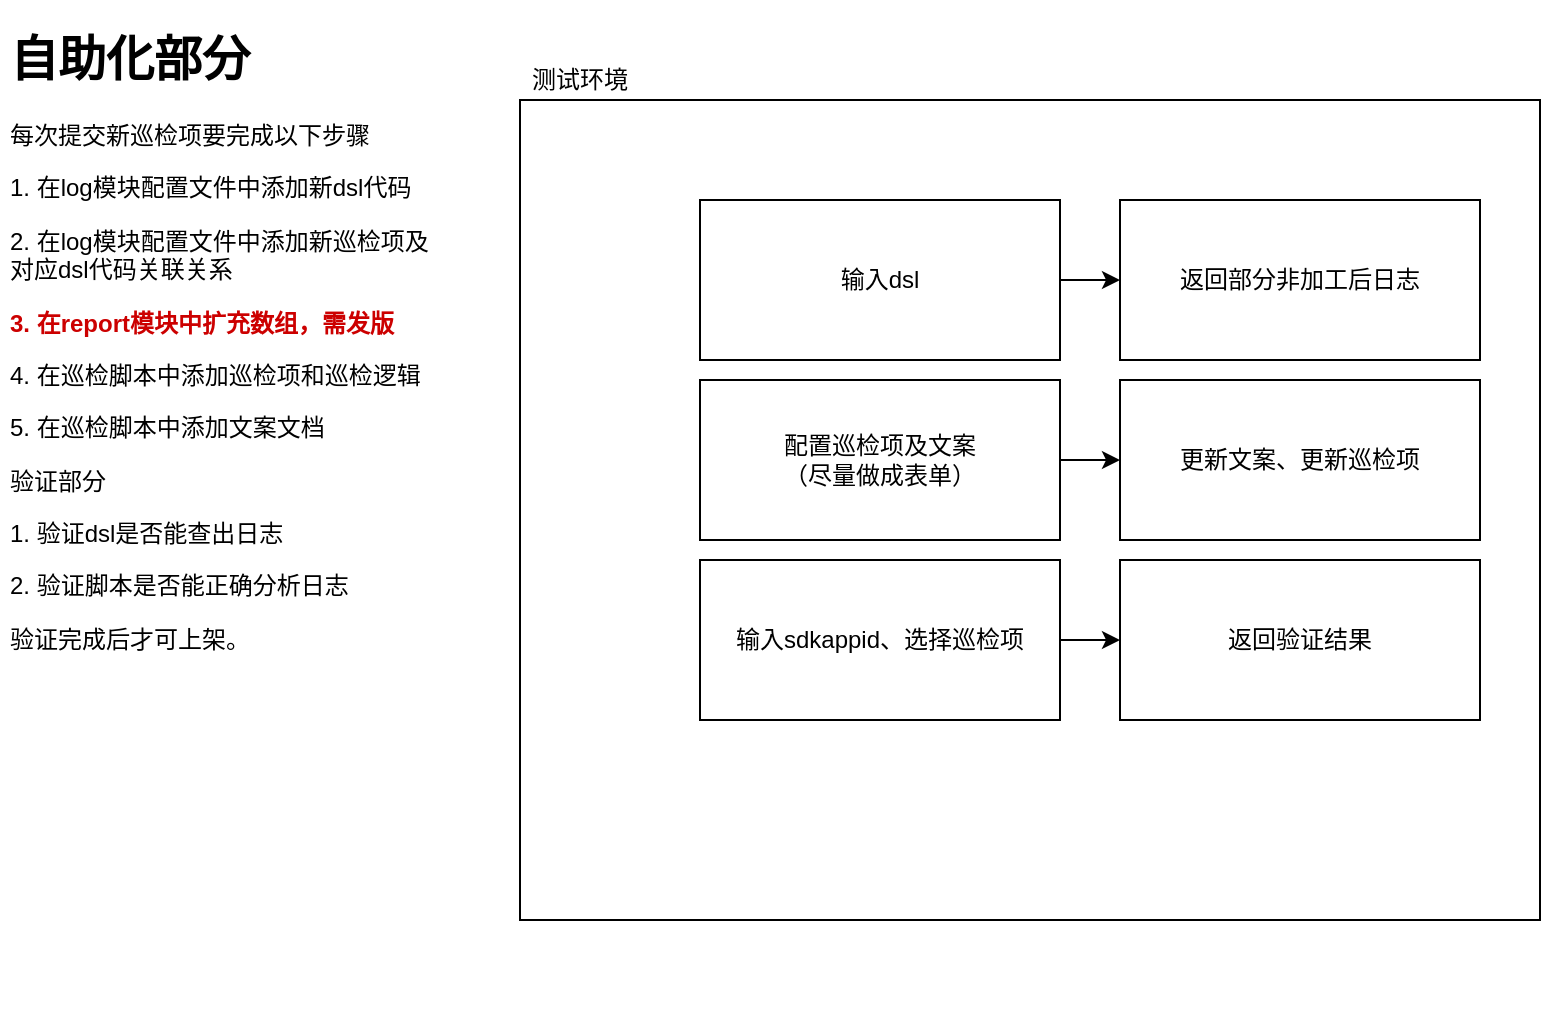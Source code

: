 <mxfile version="21.0.4" type="github">
  <diagram name="第 1 页" id="pOd7ZQ0ND3ZFLBX5bLq9">
    <mxGraphModel dx="1190" dy="783" grid="1" gridSize="10" guides="1" tooltips="1" connect="1" arrows="1" fold="1" page="1" pageScale="1" pageWidth="827" pageHeight="1169" math="0" shadow="0">
      <root>
        <mxCell id="0" />
        <mxCell id="1" parent="0" />
        <mxCell id="PMakBJLXeSVaQAxij3l3-1" value="&lt;h1&gt;自助化部分&lt;/h1&gt;&lt;p&gt;每次提交新巡检项要完成以下步骤&lt;/p&gt;&lt;p&gt;1. 在log模块配置文件中添加新dsl代码&lt;/p&gt;&lt;p&gt;2. 在log模块配置文件中添加新巡检项及对应dsl代码关联关系&lt;/p&gt;&lt;p&gt;&lt;b&gt;&lt;font color=&quot;#cc0000&quot;&gt;3. 在report模块中扩充数组，需发版&lt;/font&gt;&lt;/b&gt;&lt;/p&gt;&lt;p&gt;4. 在巡检脚本中添加巡检项和巡检逻辑&lt;/p&gt;&lt;p&gt;5. 在巡检脚本中添加文案文档&lt;/p&gt;&lt;p&gt;验证部分&lt;/p&gt;&lt;p&gt;1. 验证dsl是否能查出日志&lt;/p&gt;&lt;p&gt;2. 验证脚本是否能正确分析日志&lt;/p&gt;&lt;p&gt;验证完成后才可上架。&lt;/p&gt;" style="text;html=1;strokeColor=none;fillColor=none;spacing=5;spacingTop=-20;whiteSpace=wrap;overflow=hidden;rounded=0;" vertex="1" parent="1">
          <mxGeometry x="30" y="30" width="220" height="500" as="geometry" />
        </mxCell>
        <mxCell id="PMakBJLXeSVaQAxij3l3-2" value="" style="rounded=0;whiteSpace=wrap;html=1;" vertex="1" parent="1">
          <mxGeometry x="290" y="70" width="510" height="410" as="geometry" />
        </mxCell>
        <mxCell id="PMakBJLXeSVaQAxij3l3-5" style="edgeStyle=orthogonalEdgeStyle;rounded=0;orthogonalLoop=1;jettySize=auto;html=1;exitX=1;exitY=0.5;exitDx=0;exitDy=0;" edge="1" parent="1" source="PMakBJLXeSVaQAxij3l3-3" target="PMakBJLXeSVaQAxij3l3-4">
          <mxGeometry relative="1" as="geometry" />
        </mxCell>
        <mxCell id="PMakBJLXeSVaQAxij3l3-3" value="输入dsl" style="rounded=0;whiteSpace=wrap;html=1;" vertex="1" parent="1">
          <mxGeometry x="380" y="120" width="180" height="80" as="geometry" />
        </mxCell>
        <mxCell id="PMakBJLXeSVaQAxij3l3-4" value="返回部分非加工后日志" style="rounded=0;whiteSpace=wrap;html=1;" vertex="1" parent="1">
          <mxGeometry x="590" y="120" width="180" height="80" as="geometry" />
        </mxCell>
        <mxCell id="PMakBJLXeSVaQAxij3l3-6" value="测试环境" style="text;html=1;strokeColor=none;fillColor=none;align=center;verticalAlign=middle;whiteSpace=wrap;rounded=0;" vertex="1" parent="1">
          <mxGeometry x="280" y="50" width="80" height="20" as="geometry" />
        </mxCell>
        <mxCell id="PMakBJLXeSVaQAxij3l3-15" style="edgeStyle=orthogonalEdgeStyle;rounded=0;orthogonalLoop=1;jettySize=auto;html=1;exitX=1;exitY=0.5;exitDx=0;exitDy=0;" edge="1" parent="1" source="PMakBJLXeSVaQAxij3l3-9" target="PMakBJLXeSVaQAxij3l3-13">
          <mxGeometry relative="1" as="geometry" />
        </mxCell>
        <mxCell id="PMakBJLXeSVaQAxij3l3-9" value="配置巡检项及文案&lt;br&gt;（尽量做成表单）" style="rounded=0;whiteSpace=wrap;html=1;" vertex="1" parent="1">
          <mxGeometry x="380" y="210" width="180" height="80" as="geometry" />
        </mxCell>
        <mxCell id="PMakBJLXeSVaQAxij3l3-13" value="更新文案、更新巡检项" style="rounded=0;whiteSpace=wrap;html=1;" vertex="1" parent="1">
          <mxGeometry x="590" y="210" width="180" height="80" as="geometry" />
        </mxCell>
        <mxCell id="PMakBJLXeSVaQAxij3l3-18" style="edgeStyle=orthogonalEdgeStyle;rounded=0;orthogonalLoop=1;jettySize=auto;html=1;exitX=1;exitY=0.5;exitDx=0;exitDy=0;" edge="1" parent="1" source="PMakBJLXeSVaQAxij3l3-16" target="PMakBJLXeSVaQAxij3l3-17">
          <mxGeometry relative="1" as="geometry" />
        </mxCell>
        <mxCell id="PMakBJLXeSVaQAxij3l3-16" value="输入sdkappid、选择巡检项" style="rounded=0;whiteSpace=wrap;html=1;" vertex="1" parent="1">
          <mxGeometry x="380" y="300" width="180" height="80" as="geometry" />
        </mxCell>
        <mxCell id="PMakBJLXeSVaQAxij3l3-17" value="返回验证结果" style="rounded=0;whiteSpace=wrap;html=1;" vertex="1" parent="1">
          <mxGeometry x="590" y="300" width="180" height="80" as="geometry" />
        </mxCell>
      </root>
    </mxGraphModel>
  </diagram>
</mxfile>

